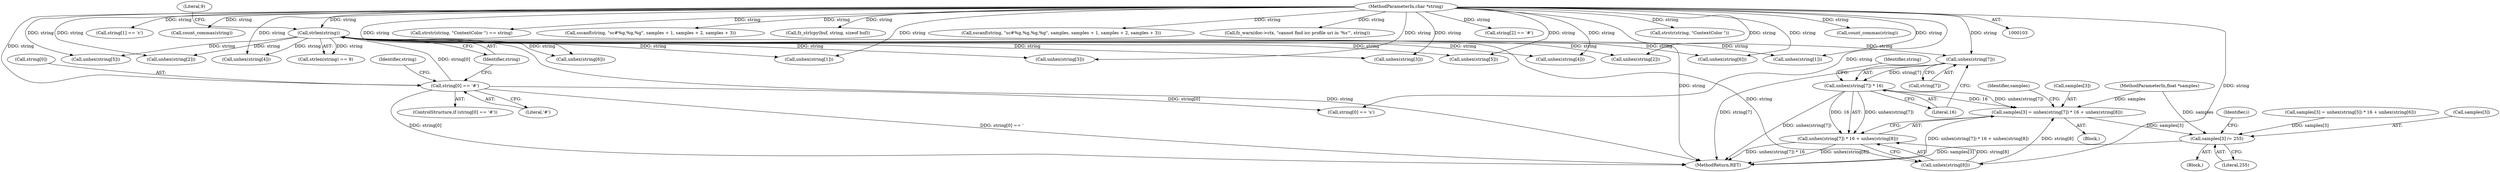 digraph "0_ghostscript_60dabde18d7fe12b19da8b509bdfee9cc886aafc_0@array" {
"1000201" [label="(Call,unhex(string[7]))"];
"1000146" [label="(Call,strlen(string))"];
"1000138" [label="(Call,string[0] == '#')"];
"1000106" [label="(MethodParameterIn,char *string)"];
"1000200" [label="(Call,unhex(string[7]) * 16)"];
"1000195" [label="(Call,samples[3] = unhex(string[7]) * 16 + unhex(string[8]))"];
"1000277" [label="(Call,samples[3] /= 255)"];
"1000199" [label="(Call,unhex(string[7]) * 16 + unhex(string[8]))"];
"1000530" [label="(MethodReturn,RET)"];
"1000199" [label="(Call,unhex(string[7]) * 16 + unhex(string[8]))"];
"1000142" [label="(Literal,'#')"];
"1000253" [label="(Call,unhex(string[5]))"];
"1000291" [label="(Call,string[1] == 'c')"];
"1000149" [label="(Block,)"];
"1000139" [label="(Call,string[0])"];
"1000321" [label="(Call,count_commas(string))"];
"1000264" [label="(Identifier,samples)"];
"1000200" [label="(Call,unhex(string[7]) * 16)"];
"1000161" [label="(Call,unhex(string[2]))"];
"1000243" [label="(Call,unhex(string[4]))"];
"1000495" [label="(Identifier,i)"];
"1000202" [label="(Call,string[7])"];
"1000339" [label="(Call,strstr(string, \"ContextColor \") == string)"];
"1000208" [label="(Identifier,string)"];
"1000307" [label="(Call,sscanf(string, \"sc#%g,%g,%g\", samples + 1, samples + 2, samples + 3))"];
"1000106" [label="(MethodParameterIn,char *string)"];
"1000345" [label="(Call,fz_strlcpy(buf, string, sizeof buf))"];
"1000258" [label="(Call,unhex(string[6]))"];
"1000156" [label="(Call,unhex(string[1]))"];
"1000201" [label="(Call,unhex(string[7]))"];
"1000324" [label="(Call,sscanf(string, \"sc#%g,%g,%g,%g\", samples, samples + 1, samples + 2, samples + 3))"];
"1000364" [label="(Call,fz_warn(doc->ctx, \"cannot find icc profile uri in '%s'\", string))"];
"1000143" [label="(Block,)"];
"1000281" [label="(Literal,255)"];
"1000171" [label="(Call,unhex(string[3]))"];
"1000108" [label="(MethodParameterIn,float *samples)"];
"1000296" [label="(Call,string[2] == '#')"];
"1000247" [label="(Call,samples[3] = unhex(string[5]) * 16 + unhex(string[6]))"];
"1000206" [label="(Call,unhex(string[8]))"];
"1000147" [label="(Identifier,string)"];
"1000186" [label="(Call,unhex(string[5]))"];
"1000176" [label="(Call,unhex(string[4]))"];
"1000287" [label="(Identifier,string)"];
"1000340" [label="(Call,strstr(string, \"ContextColor \"))"];
"1000277" [label="(Call,samples[3] /= 255)"];
"1000228" [label="(Call,unhex(string[2]))"];
"1000191" [label="(Call,unhex(string[6]))"];
"1000304" [label="(Call,count_commas(string))"];
"1000196" [label="(Call,samples[3])"];
"1000223" [label="(Call,unhex(string[1]))"];
"1000138" [label="(Call,string[0] == '#')"];
"1000285" [label="(Call,string[0] == 's')"];
"1000238" [label="(Call,unhex(string[3]))"];
"1000205" [label="(Literal,16)"];
"1000278" [label="(Call,samples[3])"];
"1000137" [label="(ControlStructure,if (string[0] == '#'))"];
"1000195" [label="(Call,samples[3] = unhex(string[7]) * 16 + unhex(string[8]))"];
"1000146" [label="(Call,strlen(string))"];
"1000148" [label="(Literal,9)"];
"1000145" [label="(Call,strlen(string) == 9)"];
"1000201" -> "1000200"  [label="AST: "];
"1000201" -> "1000202"  [label="CFG: "];
"1000202" -> "1000201"  [label="AST: "];
"1000205" -> "1000201"  [label="CFG: "];
"1000201" -> "1000530"  [label="DDG: string[7]"];
"1000201" -> "1000200"  [label="DDG: string[7]"];
"1000146" -> "1000201"  [label="DDG: string"];
"1000106" -> "1000201"  [label="DDG: string"];
"1000146" -> "1000145"  [label="AST: "];
"1000146" -> "1000147"  [label="CFG: "];
"1000147" -> "1000146"  [label="AST: "];
"1000148" -> "1000146"  [label="CFG: "];
"1000146" -> "1000530"  [label="DDG: string"];
"1000146" -> "1000145"  [label="DDG: string"];
"1000138" -> "1000146"  [label="DDG: string[0]"];
"1000106" -> "1000146"  [label="DDG: string"];
"1000146" -> "1000156"  [label="DDG: string"];
"1000146" -> "1000161"  [label="DDG: string"];
"1000146" -> "1000171"  [label="DDG: string"];
"1000146" -> "1000176"  [label="DDG: string"];
"1000146" -> "1000186"  [label="DDG: string"];
"1000146" -> "1000191"  [label="DDG: string"];
"1000146" -> "1000206"  [label="DDG: string"];
"1000146" -> "1000223"  [label="DDG: string"];
"1000146" -> "1000228"  [label="DDG: string"];
"1000146" -> "1000238"  [label="DDG: string"];
"1000146" -> "1000243"  [label="DDG: string"];
"1000146" -> "1000253"  [label="DDG: string"];
"1000146" -> "1000258"  [label="DDG: string"];
"1000138" -> "1000137"  [label="AST: "];
"1000138" -> "1000142"  [label="CFG: "];
"1000139" -> "1000138"  [label="AST: "];
"1000142" -> "1000138"  [label="AST: "];
"1000147" -> "1000138"  [label="CFG: "];
"1000287" -> "1000138"  [label="CFG: "];
"1000138" -> "1000530"  [label="DDG: string[0]"];
"1000138" -> "1000530"  [label="DDG: string[0] == '"];
"1000106" -> "1000138"  [label="DDG: string"];
"1000138" -> "1000285"  [label="DDG: string[0]"];
"1000106" -> "1000103"  [label="AST: "];
"1000106" -> "1000530"  [label="DDG: string"];
"1000106" -> "1000156"  [label="DDG: string"];
"1000106" -> "1000161"  [label="DDG: string"];
"1000106" -> "1000171"  [label="DDG: string"];
"1000106" -> "1000176"  [label="DDG: string"];
"1000106" -> "1000186"  [label="DDG: string"];
"1000106" -> "1000191"  [label="DDG: string"];
"1000106" -> "1000206"  [label="DDG: string"];
"1000106" -> "1000223"  [label="DDG: string"];
"1000106" -> "1000228"  [label="DDG: string"];
"1000106" -> "1000238"  [label="DDG: string"];
"1000106" -> "1000243"  [label="DDG: string"];
"1000106" -> "1000253"  [label="DDG: string"];
"1000106" -> "1000258"  [label="DDG: string"];
"1000106" -> "1000285"  [label="DDG: string"];
"1000106" -> "1000291"  [label="DDG: string"];
"1000106" -> "1000296"  [label="DDG: string"];
"1000106" -> "1000304"  [label="DDG: string"];
"1000106" -> "1000307"  [label="DDG: string"];
"1000106" -> "1000321"  [label="DDG: string"];
"1000106" -> "1000324"  [label="DDG: string"];
"1000106" -> "1000340"  [label="DDG: string"];
"1000106" -> "1000339"  [label="DDG: string"];
"1000106" -> "1000345"  [label="DDG: string"];
"1000106" -> "1000364"  [label="DDG: string"];
"1000200" -> "1000199"  [label="AST: "];
"1000200" -> "1000205"  [label="CFG: "];
"1000205" -> "1000200"  [label="AST: "];
"1000208" -> "1000200"  [label="CFG: "];
"1000200" -> "1000530"  [label="DDG: unhex(string[7])"];
"1000200" -> "1000195"  [label="DDG: unhex(string[7])"];
"1000200" -> "1000195"  [label="DDG: 16"];
"1000200" -> "1000199"  [label="DDG: unhex(string[7])"];
"1000200" -> "1000199"  [label="DDG: 16"];
"1000195" -> "1000149"  [label="AST: "];
"1000195" -> "1000199"  [label="CFG: "];
"1000196" -> "1000195"  [label="AST: "];
"1000199" -> "1000195"  [label="AST: "];
"1000264" -> "1000195"  [label="CFG: "];
"1000195" -> "1000530"  [label="DDG: unhex(string[7]) * 16 + unhex(string[8])"];
"1000206" -> "1000195"  [label="DDG: string[8]"];
"1000108" -> "1000195"  [label="DDG: samples"];
"1000195" -> "1000277"  [label="DDG: samples[3]"];
"1000277" -> "1000143"  [label="AST: "];
"1000277" -> "1000281"  [label="CFG: "];
"1000278" -> "1000277"  [label="AST: "];
"1000281" -> "1000277"  [label="AST: "];
"1000495" -> "1000277"  [label="CFG: "];
"1000277" -> "1000530"  [label="DDG: samples[3]"];
"1000247" -> "1000277"  [label="DDG: samples[3]"];
"1000108" -> "1000277"  [label="DDG: samples"];
"1000199" -> "1000206"  [label="CFG: "];
"1000206" -> "1000199"  [label="AST: "];
"1000199" -> "1000530"  [label="DDG: unhex(string[7]) * 16"];
"1000199" -> "1000530"  [label="DDG: unhex(string[8])"];
"1000206" -> "1000199"  [label="DDG: string[8]"];
}
